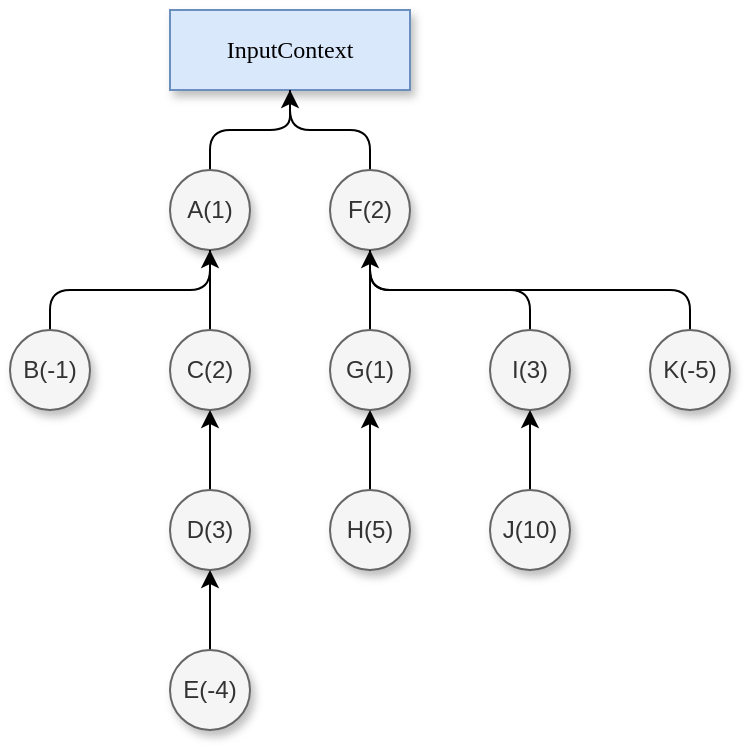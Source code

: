 <mxfile>
    <diagram id="pCxVpKqQiR_7GaVdYwvn" name="Page-1">
        <mxGraphModel dx="606" dy="354" grid="1" gridSize="10" guides="1" tooltips="1" connect="1" arrows="1" fold="1" page="1" pageScale="1" pageWidth="850" pageHeight="1100" math="0" shadow="0">
            <root>
                <mxCell id="0"/>
                <mxCell id="1" parent="0"/>
                <mxCell id="20" value="InputContext" style="rounded=0;whiteSpace=wrap;html=1;shadow=1;fontFamily=Lucida Console;fontSize=12;fillColor=#dae8fc;strokeColor=#6c8ebf;" parent="1" vertex="1">
                    <mxGeometry x="80" width="120" height="40" as="geometry"/>
                </mxCell>
                <mxCell id="21" style="edgeStyle=none;html=1;exitX=0.5;exitY=0;exitDx=0;exitDy=0;entryX=0.5;entryY=1;entryDx=0;entryDy=0;fontFamily=Lucida Console;fontSize=20;" parent="1" source="3" target="20" edge="1">
                    <mxGeometry relative="1" as="geometry">
                        <mxPoint x="40" y="80" as="sourcePoint"/>
                        <Array as="points">
                            <mxPoint x="100" y="60"/>
                            <mxPoint x="140" y="60"/>
                        </Array>
                    </mxGeometry>
                </mxCell>
                <mxCell id="3" value="A(1)" style="ellipse;whiteSpace=wrap;html=1;fillColor=#f5f5f5;strokeColor=#666666;shadow=1;fontSize=12;fontColor=#333333;" parent="1" vertex="1">
                    <mxGeometry x="80" y="80" width="40" height="40" as="geometry"/>
                </mxCell>
                <mxCell id="22" style="edgeStyle=none;html=1;exitX=0.5;exitY=0;exitDx=0;exitDy=0;entryX=0.5;entryY=1;entryDx=0;entryDy=0;fontFamily=Lucida Console;fontSize=20;endArrow=none;endFill=0;" parent="1" source="5" target="20" edge="1">
                    <mxGeometry relative="1" as="geometry">
                        <mxPoint x="280" y="80" as="sourcePoint"/>
                        <Array as="points">
                            <mxPoint x="180" y="60"/>
                            <mxPoint x="140" y="60"/>
                        </Array>
                    </mxGeometry>
                </mxCell>
                <mxCell id="5" value="F(2)" style="ellipse;whiteSpace=wrap;html=1;fillColor=#f5f5f5;strokeColor=#666666;shadow=1;fontSize=12;fontColor=#333333;" parent="1" vertex="1">
                    <mxGeometry x="160" y="80" width="40" height="40" as="geometry"/>
                </mxCell>
                <mxCell id="9" style="edgeStyle=none;html=1;exitX=0.5;exitY=0;exitDx=0;exitDy=0;entryX=0.5;entryY=1;entryDx=0;entryDy=0;fontFamily=Lucida Console;fontSize=12;endArrow=none;endFill=0;" parent="1" source="6" target="3" edge="1">
                    <mxGeometry relative="1" as="geometry">
                        <Array as="points">
                            <mxPoint x="20" y="140"/>
                            <mxPoint x="100" y="140"/>
                        </Array>
                    </mxGeometry>
                </mxCell>
                <mxCell id="6" value="B(-1)" style="ellipse;whiteSpace=wrap;html=1;fillColor=#f5f5f5;strokeColor=#666666;shadow=1;fontSize=12;fontColor=#333333;" parent="1" vertex="1">
                    <mxGeometry y="160" width="40" height="40" as="geometry"/>
                </mxCell>
                <mxCell id="10" style="edgeStyle=none;html=1;exitX=0.5;exitY=0;exitDx=0;exitDy=0;entryX=0.5;entryY=1;entryDx=0;entryDy=0;fontFamily=Lucida Console;fontSize=12;" parent="1" source="7" target="3" edge="1">
                    <mxGeometry relative="1" as="geometry"/>
                </mxCell>
                <mxCell id="7" value="C(2)" style="ellipse;whiteSpace=wrap;html=1;fillColor=#f5f5f5;strokeColor=#666666;shadow=1;fontSize=12;fontColor=#333333;" parent="1" vertex="1">
                    <mxGeometry x="80" y="160" width="40" height="40" as="geometry"/>
                </mxCell>
                <mxCell id="16" style="edgeStyle=none;html=1;exitX=0.5;exitY=0;exitDx=0;exitDy=0;entryX=0.5;entryY=1;entryDx=0;entryDy=0;fontFamily=Lucida Console;fontSize=12;" parent="1" source="12" target="5" edge="1">
                    <mxGeometry relative="1" as="geometry"/>
                </mxCell>
                <mxCell id="12" value="G(1)" style="ellipse;whiteSpace=wrap;html=1;fillColor=#f5f5f5;strokeColor=#666666;shadow=1;fontSize=12;fontColor=#333333;" parent="1" vertex="1">
                    <mxGeometry x="160" y="160" width="40" height="40" as="geometry"/>
                </mxCell>
                <mxCell id="17" style="edgeStyle=none;html=1;exitX=0.5;exitY=0;exitDx=0;exitDy=0;entryX=0.5;entryY=1;entryDx=0;entryDy=0;fontFamily=Lucida Console;fontSize=12;endArrow=none;endFill=0;" parent="1" source="13" target="5" edge="1">
                    <mxGeometry relative="1" as="geometry">
                        <Array as="points">
                            <mxPoint x="260" y="140"/>
                            <mxPoint x="180" y="140"/>
                        </Array>
                    </mxGeometry>
                </mxCell>
                <mxCell id="13" value="I(3)" style="ellipse;whiteSpace=wrap;html=1;fillColor=#f5f5f5;strokeColor=#666666;shadow=1;fontSize=12;fontColor=#333333;" parent="1" vertex="1">
                    <mxGeometry x="240" y="160" width="40" height="40" as="geometry"/>
                </mxCell>
                <mxCell id="18" style="edgeStyle=none;html=1;exitX=0.5;exitY=0;exitDx=0;exitDy=0;fontFamily=Lucida Console;fontSize=12;entryX=0.5;entryY=1;entryDx=0;entryDy=0;endArrow=none;endFill=0;" parent="1" source="14" target="5" edge="1">
                    <mxGeometry relative="1" as="geometry">
                        <mxPoint x="160" y="160" as="targetPoint"/>
                        <Array as="points">
                            <mxPoint x="340" y="140"/>
                            <mxPoint x="180" y="140"/>
                        </Array>
                    </mxGeometry>
                </mxCell>
                <mxCell id="14" value="K(-5)" style="ellipse;whiteSpace=wrap;html=1;fillColor=#f5f5f5;strokeColor=#666666;shadow=1;fontSize=12;fontColor=#333333;" parent="1" vertex="1">
                    <mxGeometry x="320" y="160" width="40" height="40" as="geometry"/>
                </mxCell>
                <mxCell id="19" style="edgeStyle=none;html=1;exitX=0.5;exitY=0;exitDx=0;exitDy=0;entryX=0.5;entryY=1;entryDx=0;entryDy=0;fontFamily=Lucida Console;fontSize=12;" parent="1" source="15" target="13" edge="1">
                    <mxGeometry relative="1" as="geometry"/>
                </mxCell>
                <mxCell id="15" value="J(10)" style="ellipse;whiteSpace=wrap;html=1;fillColor=#f5f5f5;strokeColor=#666666;shadow=1;fontSize=12;fontColor=#333333;" parent="1" vertex="1">
                    <mxGeometry x="240" y="240" width="40" height="40" as="geometry"/>
                </mxCell>
                <mxCell id="24" style="edgeStyle=none;html=1;exitX=0.5;exitY=0;exitDx=0;exitDy=0;entryX=0.5;entryY=1;entryDx=0;entryDy=0;fontSize=12;endArrow=classic;endFill=1;" edge="1" parent="1" source="23" target="7">
                    <mxGeometry relative="1" as="geometry"/>
                </mxCell>
                <mxCell id="23" value="D(3)" style="ellipse;whiteSpace=wrap;html=1;fillColor=#f5f5f5;strokeColor=#666666;shadow=1;fontSize=12;fontColor=#333333;" vertex="1" parent="1">
                    <mxGeometry x="80" y="240" width="40" height="40" as="geometry"/>
                </mxCell>
                <mxCell id="26" style="edgeStyle=none;html=1;exitX=0.5;exitY=0;exitDx=0;exitDy=0;entryX=0.5;entryY=1;entryDx=0;entryDy=0;fontSize=12;endArrow=classic;endFill=1;" edge="1" parent="1" source="25" target="12">
                    <mxGeometry relative="1" as="geometry"/>
                </mxCell>
                <mxCell id="25" value="H(5)" style="ellipse;whiteSpace=wrap;html=1;fillColor=#f5f5f5;strokeColor=#666666;shadow=1;fontSize=12;fontColor=#333333;" vertex="1" parent="1">
                    <mxGeometry x="160" y="240" width="40" height="40" as="geometry"/>
                </mxCell>
                <mxCell id="28" style="edgeStyle=none;html=1;exitX=0.5;exitY=0;exitDx=0;exitDy=0;entryX=0.5;entryY=1;entryDx=0;entryDy=0;fontSize=12;endArrow=classic;endFill=1;" edge="1" parent="1" source="27" target="23">
                    <mxGeometry relative="1" as="geometry"/>
                </mxCell>
                <mxCell id="27" value="E(-4)" style="ellipse;whiteSpace=wrap;html=1;fillColor=#f5f5f5;strokeColor=#666666;shadow=1;fontSize=12;fontColor=#333333;" vertex="1" parent="1">
                    <mxGeometry x="80" y="320" width="40" height="40" as="geometry"/>
                </mxCell>
            </root>
        </mxGraphModel>
    </diagram>
</mxfile>